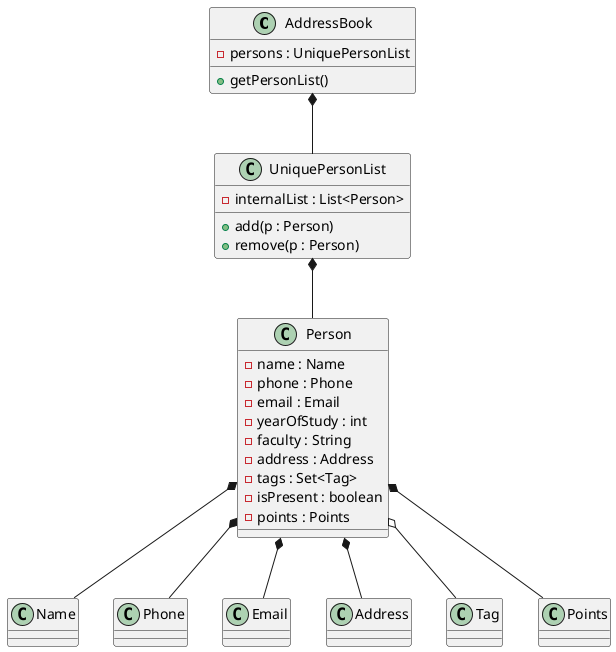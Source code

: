 @startuml

' ===== Model slice =====
class AddressBook {
  - persons : UniquePersonList
  + getPersonList()
}

class UniquePersonList {
  - internalList : List<Person>
  + add(p : Person)
  + remove(p : Person)
}

class Person {
  - name : Name
  - phone : Phone
  - email : Email
  - yearOfStudy : int
  - faculty : String
  - address : Address
  - tags : Set<Tag>
  - isPresent : boolean
  - points : Points
}

' Value objects
class Name
class Phone
class Email
class Address
class Tag
class Points

' Composition
AddressBook *-- UniquePersonList
UniquePersonList *-- Person
Person *-- Name
Person *-- Phone
Person *-- Email
Person *-- Address
Person *-- Points
Person o-- Tag
@enduml
